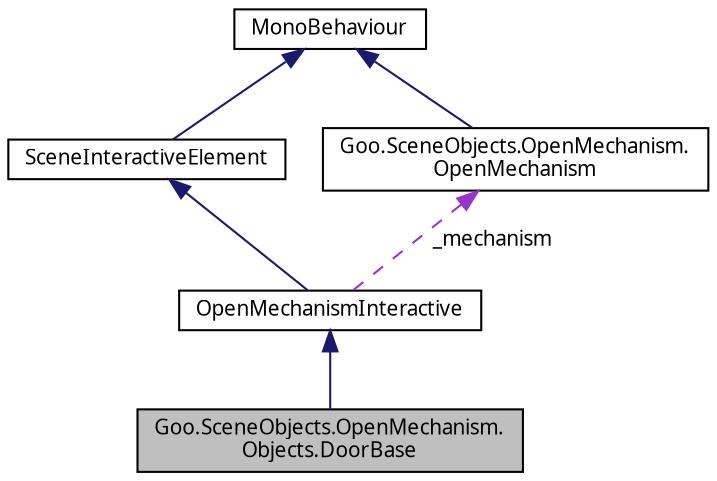 digraph "Goo.SceneObjects.OpenMechanism.Objects.DoorBase"
{
 // LATEX_PDF_SIZE
  edge [fontname="Calibrii",fontsize="10",labelfontname="Calibrii",labelfontsize="10"];
  node [fontname="Calibrii",fontsize="10",shape=record];
  Node1 [label="Goo.SceneObjects.OpenMechanism.\lObjects.DoorBase",height=0.2,width=0.4,color="black", fillcolor="grey75", style="filled", fontcolor="black",tooltip=" "];
  Node2 -> Node1 [dir="back",color="midnightblue",fontsize="10",style="solid",fontname="Calibrii"];
  Node2 [label="OpenMechanismInteractive",height=0.2,width=0.4,color="black", fillcolor="white", style="filled",URL="$dd/dc6/classGoo_1_1SceneObjects_1_1OpenMechanism_1_1OpenMechanismInteractive.html",tooltip=" "];
  Node3 -> Node2 [dir="back",color="midnightblue",fontsize="10",style="solid",fontname="Calibrii"];
  Node3 [label="SceneInteractiveElement",height=0.2,width=0.4,color="black", fillcolor="white", style="filled",URL="$dc/d58/classGoo_1_1SceneObjects_1_1SceneInteractiveElement.html",tooltip=" "];
  Node4 -> Node3 [dir="back",color="midnightblue",fontsize="10",style="solid",fontname="Calibrii"];
  Node4 [label="MonoBehaviour",height=0.2,width=0.4,color="black", fillcolor="white", style="filled",tooltip=" "];
  Node5 -> Node2 [dir="back",color="darkorchid3",fontsize="10",style="dashed",label=" _mechanism" ,fontname="Calibrii"];
  Node5 [label="Goo.SceneObjects.OpenMechanism.\lOpenMechanism",height=0.2,width=0.4,color="black", fillcolor="white", style="filled",URL="$d7/d9b/classGoo_1_1SceneObjects_1_1OpenMechanism_1_1OpenMechanism.html",tooltip=" "];
  Node4 -> Node5 [dir="back",color="midnightblue",fontsize="10",style="solid",fontname="Calibrii"];
}
